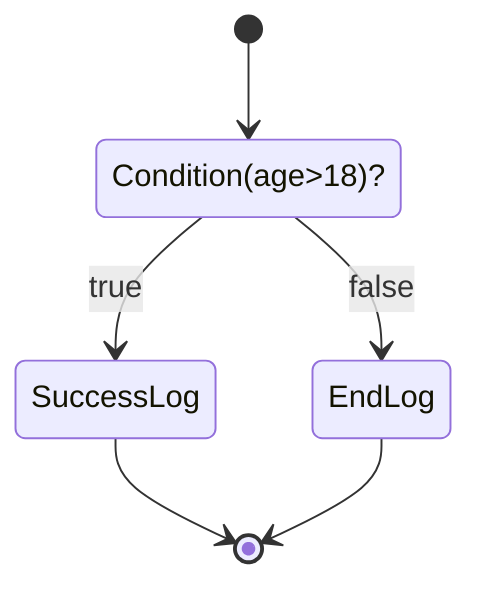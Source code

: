 stateDiagram-v2
    [*] --> Condition(age>18)?
    Condition(age>18)? --> SuccessLog : true
    Condition(age>18)? --> EndLog : false
    SuccessLog --> [*]
    EndLog --> [*]